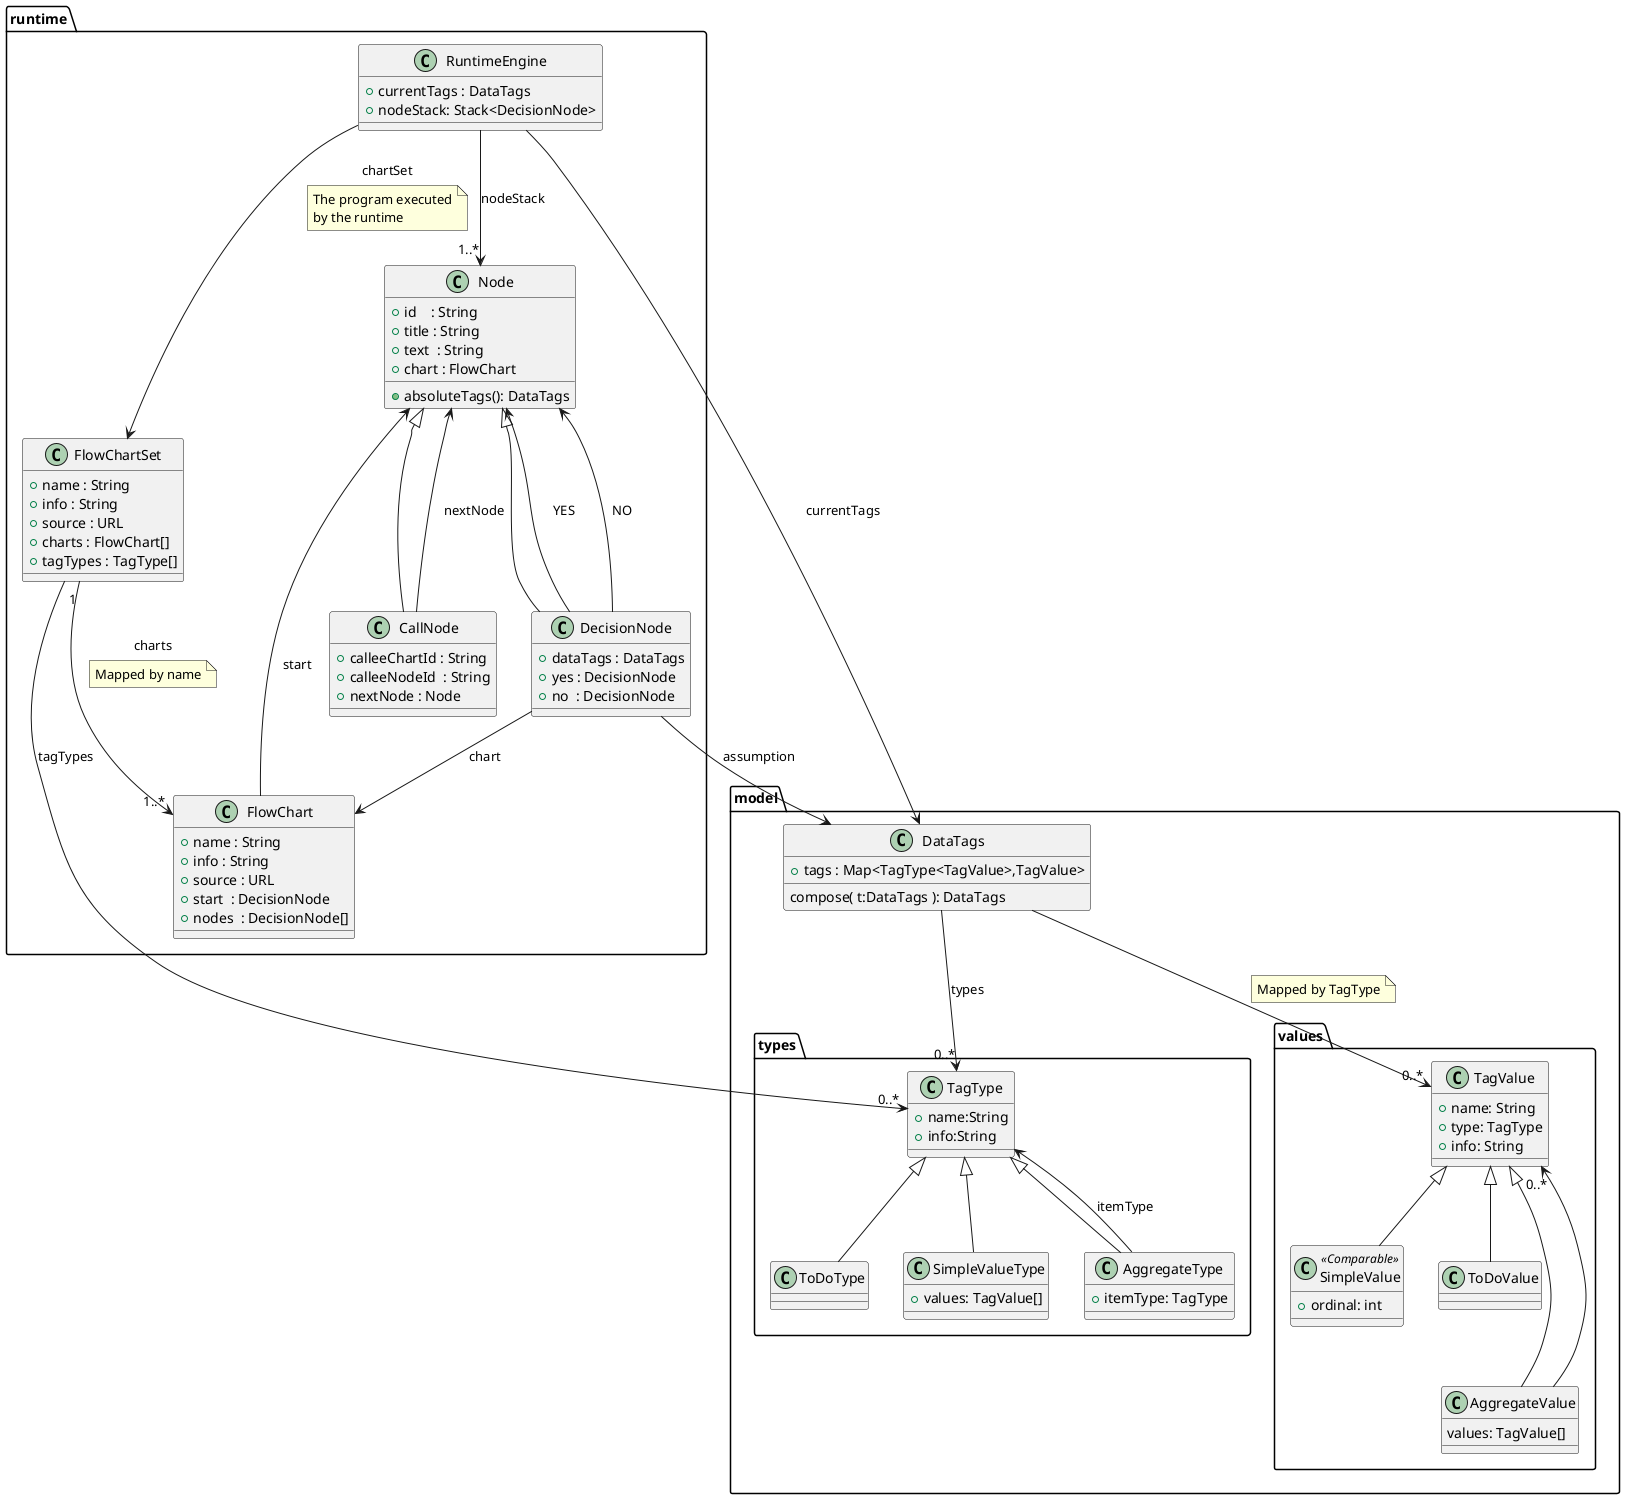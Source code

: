 @startuml

package runtime {
	class RuntimeEngine {
		+ currentTags : DataTags
		+ nodeStack: Stack<DecisionNode>
	}

	class Node {
		+ id    : String
		+ title : String
		+ text  : String
		+ chart : FlowChart
		+ absoluteTags(): DataTags
	}

	class DecisionNode {
		+ dataTags : DataTags
		+ yes : DecisionNode
		+ no  : DecisionNode
	}

	class CallNode {
		+ calleeChartId : String
		+ calleeNodeId  : String
		+ nextNode : Node
	}

	class FlowChart {
		+ name : String
		+ info : String
		+ source : URL
		+ start  : DecisionNode
		+ nodes  : DecisionNode[]
	}

	class FlowChartSet {
		+ name : String
		+ info : String
		+ source : URL
		+ charts : FlowChart[]
		+ tagTypes : TagType[]
	}
}

package model {
	class DataTags {
		+ tags : Map<TagType<TagValue>,TagValue>
		compose( t:DataTags ): DataTags
	}

	package types {
		class TagType {
			+ name:String
			+ info:String
		}

		class ToDoType {
			
		}

		class SimpleValueType {
			+ values: TagValue[]
		}

		class AggregateType {
			+ itemType: TagType
		}
	}
	package values {
		class TagValue {
			+ name: String
			+ type: TagType
			+ info: String
		}

		class SimpleValue <<Comparable>> {
			+ ordinal: int
		}

		class ToDoValue {
			
		}

		class AggregateValue {
			values: TagValue[]
		}
	}
}

RuntimeEngine --> DataTags : currentTags
RuntimeEngine --> "1..*" Node : nodeStack

RuntimeEngine --> FlowChartSet : chartSet
note on link
	The program executed
	by the runtime 
end note

Node <|-- DecisionNode
Node <|-- CallNode
TagType <|-- ToDoType
TagType <|-- SimpleValueType
TagType <|-- AggregateType
TagValue <|-- ToDoValue
TagValue <|-- AggregateValue
TagValue <|-- SimpleValue

FlowChartSet "1" --> "1..*" FlowChart : charts
note on link: Mapped by name

FlowChart --> Node : start
CallNode --> Node : nextNode

DecisionNode --> Node: YES
DecisionNode --> Node: NO
DecisionNode --> FlowChart : chart
DecisionNode --> DataTags : assumption

DataTags --> "0..*" TagType : types
DataTags --> "0..*" TagValue 
note on link: Mapped by TagType

AggregateValue ---> "0..*" TagValue

AggregateType --> TagType : itemType

FlowChartSet --> "0..*" TagType : tagTypes

@enduml